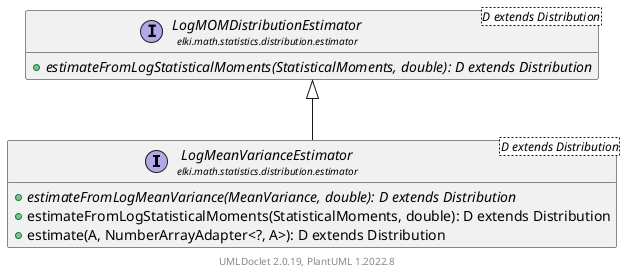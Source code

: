 @startuml
    remove .*\.(Instance|Par|Parameterizer|Factory)$
    set namespaceSeparator none
    hide empty fields
    hide empty methods

    interface "<size:14>LogMeanVarianceEstimator\n<size:10>elki.math.statistics.distribution.estimator" as elki.math.statistics.distribution.estimator.LogMeanVarianceEstimator<D extends Distribution> [[LogMeanVarianceEstimator.html]] {
        {abstract} +estimateFromLogMeanVariance(MeanVariance, double): D extends Distribution
        +estimateFromLogStatisticalMoments(StatisticalMoments, double): D extends Distribution
        +estimate(A, NumberArrayAdapter<?, A>): D extends Distribution
    }

    interface "<size:14>LogMOMDistributionEstimator\n<size:10>elki.math.statistics.distribution.estimator" as elki.math.statistics.distribution.estimator.LogMOMDistributionEstimator<D extends Distribution> [[LogMOMDistributionEstimator.html]] {
        {abstract} +estimateFromLogStatisticalMoments(StatisticalMoments, double): D extends Distribution
    }

    elki.math.statistics.distribution.estimator.LogMOMDistributionEstimator <|-- elki.math.statistics.distribution.estimator.LogMeanVarianceEstimator

    center footer UMLDoclet 2.0.19, PlantUML 1.2022.8
@enduml
